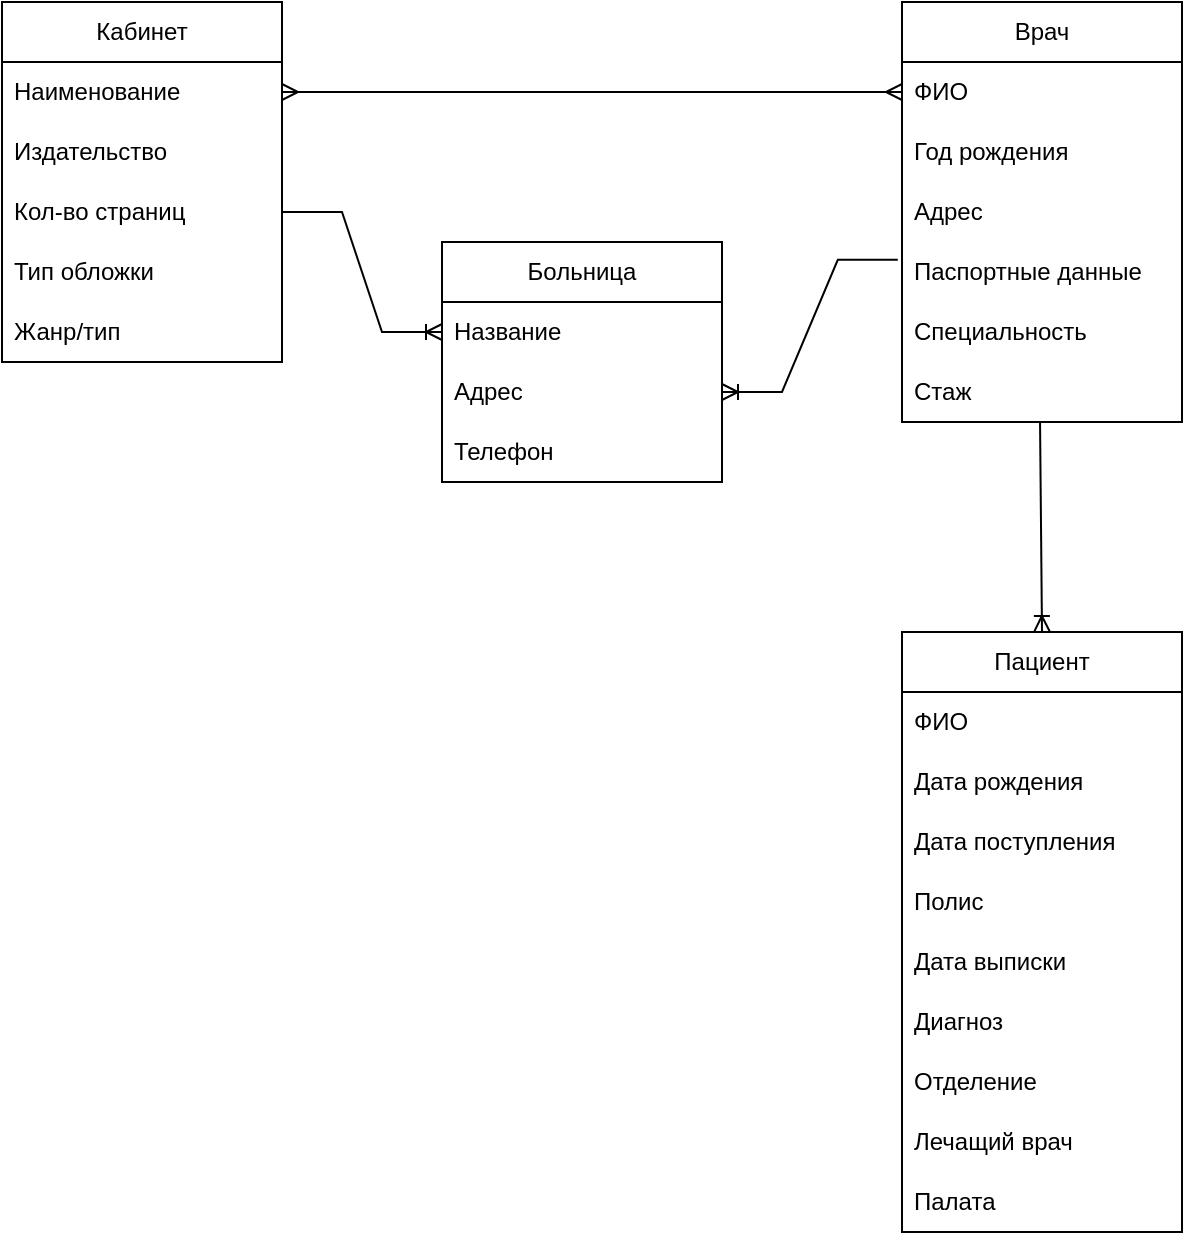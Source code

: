 <mxfile version="24.4.0" type="device">
  <diagram name="Страница — 1" id="7kIdqPs1XcDaO2PSS_tb">
    <mxGraphModel dx="1509" dy="824" grid="1" gridSize="10" guides="1" tooltips="1" connect="1" arrows="1" fold="1" page="1" pageScale="1" pageWidth="827" pageHeight="1169" math="0" shadow="0">
      <root>
        <mxCell id="0" />
        <mxCell id="1" parent="0" />
        <mxCell id="WGAlh1RUvDZKrFWjsx3Y-1" value="Пациент" style="swimlane;fontStyle=0;childLayout=stackLayout;horizontal=1;startSize=30;horizontalStack=0;resizeParent=1;resizeParentMax=0;resizeLast=0;collapsible=1;marginBottom=0;whiteSpace=wrap;html=1;" vertex="1" parent="1">
          <mxGeometry x="550" y="690" width="140" height="300" as="geometry" />
        </mxCell>
        <mxCell id="WGAlh1RUvDZKrFWjsx3Y-3" value="ФИО" style="text;strokeColor=none;fillColor=none;align=left;verticalAlign=middle;spacingLeft=4;spacingRight=4;overflow=hidden;points=[[0,0.5],[1,0.5]];portConstraint=eastwest;rotatable=0;whiteSpace=wrap;html=1;" vertex="1" parent="WGAlh1RUvDZKrFWjsx3Y-1">
          <mxGeometry y="30" width="140" height="30" as="geometry" />
        </mxCell>
        <mxCell id="WGAlh1RUvDZKrFWjsx3Y-45" value="Дата рождения" style="text;strokeColor=none;fillColor=none;align=left;verticalAlign=middle;spacingLeft=4;spacingRight=4;overflow=hidden;points=[[0,0.5],[1,0.5]];portConstraint=eastwest;rotatable=0;whiteSpace=wrap;html=1;" vertex="1" parent="WGAlh1RUvDZKrFWjsx3Y-1">
          <mxGeometry y="60" width="140" height="30" as="geometry" />
        </mxCell>
        <mxCell id="WGAlh1RUvDZKrFWjsx3Y-66" value="Дата поступления" style="text;strokeColor=none;fillColor=none;align=left;verticalAlign=middle;spacingLeft=4;spacingRight=4;overflow=hidden;points=[[0,0.5],[1,0.5]];portConstraint=eastwest;rotatable=0;whiteSpace=wrap;html=1;" vertex="1" parent="WGAlh1RUvDZKrFWjsx3Y-1">
          <mxGeometry y="90" width="140" height="30" as="geometry" />
        </mxCell>
        <mxCell id="WGAlh1RUvDZKrFWjsx3Y-65" value="Полис" style="text;strokeColor=none;fillColor=none;align=left;verticalAlign=middle;spacingLeft=4;spacingRight=4;overflow=hidden;points=[[0,0.5],[1,0.5]];portConstraint=eastwest;rotatable=0;whiteSpace=wrap;html=1;" vertex="1" parent="WGAlh1RUvDZKrFWjsx3Y-1">
          <mxGeometry y="120" width="140" height="30" as="geometry" />
        </mxCell>
        <mxCell id="WGAlh1RUvDZKrFWjsx3Y-67" value="Дата выписки" style="text;strokeColor=none;fillColor=none;align=left;verticalAlign=middle;spacingLeft=4;spacingRight=4;overflow=hidden;points=[[0,0.5],[1,0.5]];portConstraint=eastwest;rotatable=0;whiteSpace=wrap;html=1;" vertex="1" parent="WGAlh1RUvDZKrFWjsx3Y-1">
          <mxGeometry y="150" width="140" height="30" as="geometry" />
        </mxCell>
        <mxCell id="WGAlh1RUvDZKrFWjsx3Y-68" value="Диагноз" style="text;strokeColor=none;fillColor=none;align=left;verticalAlign=middle;spacingLeft=4;spacingRight=4;overflow=hidden;points=[[0,0.5],[1,0.5]];portConstraint=eastwest;rotatable=0;whiteSpace=wrap;html=1;" vertex="1" parent="WGAlh1RUvDZKrFWjsx3Y-1">
          <mxGeometry y="180" width="140" height="30" as="geometry" />
        </mxCell>
        <mxCell id="WGAlh1RUvDZKrFWjsx3Y-70" value="Отделение" style="text;strokeColor=none;fillColor=none;align=left;verticalAlign=middle;spacingLeft=4;spacingRight=4;overflow=hidden;points=[[0,0.5],[1,0.5]];portConstraint=eastwest;rotatable=0;whiteSpace=wrap;html=1;" vertex="1" parent="WGAlh1RUvDZKrFWjsx3Y-1">
          <mxGeometry y="210" width="140" height="30" as="geometry" />
        </mxCell>
        <mxCell id="WGAlh1RUvDZKrFWjsx3Y-69" value="Лечащий врач" style="text;strokeColor=none;fillColor=none;align=left;verticalAlign=middle;spacingLeft=4;spacingRight=4;overflow=hidden;points=[[0,0.5],[1,0.5]];portConstraint=eastwest;rotatable=0;whiteSpace=wrap;html=1;" vertex="1" parent="WGAlh1RUvDZKrFWjsx3Y-1">
          <mxGeometry y="240" width="140" height="30" as="geometry" />
        </mxCell>
        <mxCell id="WGAlh1RUvDZKrFWjsx3Y-71" value="Палата" style="text;strokeColor=none;fillColor=none;align=left;verticalAlign=middle;spacingLeft=4;spacingRight=4;overflow=hidden;points=[[0,0.5],[1,0.5]];portConstraint=eastwest;rotatable=0;whiteSpace=wrap;html=1;" vertex="1" parent="WGAlh1RUvDZKrFWjsx3Y-1">
          <mxGeometry y="270" width="140" height="30" as="geometry" />
        </mxCell>
        <mxCell id="WGAlh1RUvDZKrFWjsx3Y-8" value="Врач" style="swimlane;fontStyle=0;childLayout=stackLayout;horizontal=1;startSize=30;horizontalStack=0;resizeParent=1;resizeParentMax=0;resizeLast=0;collapsible=1;marginBottom=0;whiteSpace=wrap;html=1;" vertex="1" parent="1">
          <mxGeometry x="550" y="375" width="140" height="210" as="geometry" />
        </mxCell>
        <mxCell id="WGAlh1RUvDZKrFWjsx3Y-9" value="ФИО" style="text;strokeColor=none;fillColor=none;align=left;verticalAlign=middle;spacingLeft=4;spacingRight=4;overflow=hidden;points=[[0,0.5],[1,0.5]];portConstraint=eastwest;rotatable=0;whiteSpace=wrap;html=1;" vertex="1" parent="WGAlh1RUvDZKrFWjsx3Y-8">
          <mxGeometry y="30" width="140" height="30" as="geometry" />
        </mxCell>
        <mxCell id="WGAlh1RUvDZKrFWjsx3Y-10" value="Год рождения" style="text;strokeColor=none;fillColor=none;align=left;verticalAlign=middle;spacingLeft=4;spacingRight=4;overflow=hidden;points=[[0,0.5],[1,0.5]];portConstraint=eastwest;rotatable=0;whiteSpace=wrap;html=1;" vertex="1" parent="WGAlh1RUvDZKrFWjsx3Y-8">
          <mxGeometry y="60" width="140" height="30" as="geometry" />
        </mxCell>
        <mxCell id="WGAlh1RUvDZKrFWjsx3Y-62" value="Адрес" style="text;strokeColor=none;fillColor=none;align=left;verticalAlign=middle;spacingLeft=4;spacingRight=4;overflow=hidden;points=[[0,0.5],[1,0.5]];portConstraint=eastwest;rotatable=0;whiteSpace=wrap;html=1;" vertex="1" parent="WGAlh1RUvDZKrFWjsx3Y-8">
          <mxGeometry y="90" width="140" height="30" as="geometry" />
        </mxCell>
        <mxCell id="WGAlh1RUvDZKrFWjsx3Y-53" value="Паспортные данные" style="text;strokeColor=none;fillColor=none;align=left;verticalAlign=middle;spacingLeft=4;spacingRight=4;overflow=hidden;points=[[0,0.5],[1,0.5]];portConstraint=eastwest;rotatable=0;whiteSpace=wrap;html=1;" vertex="1" parent="WGAlh1RUvDZKrFWjsx3Y-8">
          <mxGeometry y="120" width="140" height="30" as="geometry" />
        </mxCell>
        <mxCell id="WGAlh1RUvDZKrFWjsx3Y-63" value="Специальность" style="text;strokeColor=none;fillColor=none;align=left;verticalAlign=middle;spacingLeft=4;spacingRight=4;overflow=hidden;points=[[0,0.5],[1,0.5]];portConstraint=eastwest;rotatable=0;whiteSpace=wrap;html=1;" vertex="1" parent="WGAlh1RUvDZKrFWjsx3Y-8">
          <mxGeometry y="150" width="140" height="30" as="geometry" />
        </mxCell>
        <mxCell id="WGAlh1RUvDZKrFWjsx3Y-64" value="Стаж" style="text;strokeColor=none;fillColor=none;align=left;verticalAlign=middle;spacingLeft=4;spacingRight=4;overflow=hidden;points=[[0,0.5],[1,0.5]];portConstraint=eastwest;rotatable=0;whiteSpace=wrap;html=1;" vertex="1" parent="WGAlh1RUvDZKrFWjsx3Y-8">
          <mxGeometry y="180" width="140" height="30" as="geometry" />
        </mxCell>
        <mxCell id="WGAlh1RUvDZKrFWjsx3Y-19" value="Больница" style="swimlane;fontStyle=0;childLayout=stackLayout;horizontal=1;startSize=30;horizontalStack=0;resizeParent=1;resizeParentMax=0;resizeLast=0;collapsible=1;marginBottom=0;whiteSpace=wrap;html=1;" vertex="1" parent="1">
          <mxGeometry x="320" y="495" width="140" height="120" as="geometry" />
        </mxCell>
        <mxCell id="WGAlh1RUvDZKrFWjsx3Y-20" value="Название" style="text;strokeColor=none;fillColor=none;align=left;verticalAlign=middle;spacingLeft=4;spacingRight=4;overflow=hidden;points=[[0,0.5],[1,0.5]];portConstraint=eastwest;rotatable=0;whiteSpace=wrap;html=1;" vertex="1" parent="WGAlh1RUvDZKrFWjsx3Y-19">
          <mxGeometry y="30" width="140" height="30" as="geometry" />
        </mxCell>
        <mxCell id="WGAlh1RUvDZKrFWjsx3Y-21" value="Адрес" style="text;strokeColor=none;fillColor=none;align=left;verticalAlign=middle;spacingLeft=4;spacingRight=4;overflow=hidden;points=[[0,0.5],[1,0.5]];portConstraint=eastwest;rotatable=0;whiteSpace=wrap;html=1;" vertex="1" parent="WGAlh1RUvDZKrFWjsx3Y-19">
          <mxGeometry y="60" width="140" height="30" as="geometry" />
        </mxCell>
        <mxCell id="WGAlh1RUvDZKrFWjsx3Y-48" value="Телефон" style="text;strokeColor=none;fillColor=none;align=left;verticalAlign=middle;spacingLeft=4;spacingRight=4;overflow=hidden;points=[[0,0.5],[1,0.5]];portConstraint=eastwest;rotatable=0;whiteSpace=wrap;html=1;" vertex="1" parent="WGAlh1RUvDZKrFWjsx3Y-19">
          <mxGeometry y="90" width="140" height="30" as="geometry" />
        </mxCell>
        <mxCell id="WGAlh1RUvDZKrFWjsx3Y-26" value="Кабинет" style="swimlane;fontStyle=0;childLayout=stackLayout;horizontal=1;startSize=30;horizontalStack=0;resizeParent=1;resizeParentMax=0;resizeLast=0;collapsible=1;marginBottom=0;whiteSpace=wrap;html=1;" vertex="1" parent="1">
          <mxGeometry x="100" y="375" width="140" height="180" as="geometry" />
        </mxCell>
        <mxCell id="WGAlh1RUvDZKrFWjsx3Y-27" value="Наименование" style="text;strokeColor=none;fillColor=none;align=left;verticalAlign=middle;spacingLeft=4;spacingRight=4;overflow=hidden;points=[[0,0.5],[1,0.5]];portConstraint=eastwest;rotatable=0;whiteSpace=wrap;html=1;" vertex="1" parent="WGAlh1RUvDZKrFWjsx3Y-26">
          <mxGeometry y="30" width="140" height="30" as="geometry" />
        </mxCell>
        <mxCell id="WGAlh1RUvDZKrFWjsx3Y-28" value="Издательство" style="text;strokeColor=none;fillColor=none;align=left;verticalAlign=middle;spacingLeft=4;spacingRight=4;overflow=hidden;points=[[0,0.5],[1,0.5]];portConstraint=eastwest;rotatable=0;whiteSpace=wrap;html=1;" vertex="1" parent="WGAlh1RUvDZKrFWjsx3Y-26">
          <mxGeometry y="60" width="140" height="30" as="geometry" />
        </mxCell>
        <mxCell id="WGAlh1RUvDZKrFWjsx3Y-46" value="Кол-во страниц" style="text;strokeColor=none;fillColor=none;align=left;verticalAlign=middle;spacingLeft=4;spacingRight=4;overflow=hidden;points=[[0,0.5],[1,0.5]];portConstraint=eastwest;rotatable=0;whiteSpace=wrap;html=1;" vertex="1" parent="WGAlh1RUvDZKrFWjsx3Y-26">
          <mxGeometry y="90" width="140" height="30" as="geometry" />
        </mxCell>
        <mxCell id="WGAlh1RUvDZKrFWjsx3Y-58" value="Тип обложки" style="text;strokeColor=none;fillColor=none;align=left;verticalAlign=middle;spacingLeft=4;spacingRight=4;overflow=hidden;points=[[0,0.5],[1,0.5]];portConstraint=eastwest;rotatable=0;whiteSpace=wrap;html=1;" vertex="1" parent="WGAlh1RUvDZKrFWjsx3Y-26">
          <mxGeometry y="120" width="140" height="30" as="geometry" />
        </mxCell>
        <mxCell id="WGAlh1RUvDZKrFWjsx3Y-47" value="Жанр/тип" style="text;strokeColor=none;fillColor=none;align=left;verticalAlign=middle;spacingLeft=4;spacingRight=4;overflow=hidden;points=[[0,0.5],[1,0.5]];portConstraint=eastwest;rotatable=0;whiteSpace=wrap;html=1;" vertex="1" parent="WGAlh1RUvDZKrFWjsx3Y-26">
          <mxGeometry y="150" width="140" height="30" as="geometry" />
        </mxCell>
        <mxCell id="WGAlh1RUvDZKrFWjsx3Y-32" value="" style="edgeStyle=entityRelationEdgeStyle;fontSize=12;html=1;endArrow=ERoneToMany;rounded=0;exitX=-0.015;exitY=0.296;exitDx=0;exitDy=0;exitPerimeter=0;" edge="1" parent="1" source="WGAlh1RUvDZKrFWjsx3Y-53" target="WGAlh1RUvDZKrFWjsx3Y-21">
          <mxGeometry width="100" height="100" relative="1" as="geometry">
            <mxPoint x="364" y="730" as="sourcePoint" />
            <mxPoint x="464" y="630" as="targetPoint" />
          </mxGeometry>
        </mxCell>
        <mxCell id="WGAlh1RUvDZKrFWjsx3Y-34" value="" style="edgeStyle=entityRelationEdgeStyle;fontSize=12;html=1;endArrow=ERoneToMany;rounded=0;exitX=1;exitY=0.5;exitDx=0;exitDy=0;entryX=0;entryY=0.5;entryDx=0;entryDy=0;" edge="1" parent="1" source="WGAlh1RUvDZKrFWjsx3Y-46" target="WGAlh1RUvDZKrFWjsx3Y-20">
          <mxGeometry width="100" height="100" relative="1" as="geometry">
            <mxPoint x="550" y="460" as="sourcePoint" />
            <mxPoint x="650" y="360" as="targetPoint" />
          </mxGeometry>
        </mxCell>
        <mxCell id="WGAlh1RUvDZKrFWjsx3Y-72" value="" style="fontSize=12;html=1;endArrow=ERoneToMany;rounded=0;entryX=0.5;entryY=0;entryDx=0;entryDy=0;exitX=0.493;exitY=1.003;exitDx=0;exitDy=0;exitPerimeter=0;" edge="1" parent="1" source="WGAlh1RUvDZKrFWjsx3Y-64" target="WGAlh1RUvDZKrFWjsx3Y-1">
          <mxGeometry width="100" height="100" relative="1" as="geometry">
            <mxPoint x="620" y="590" as="sourcePoint" />
            <mxPoint x="390" y="730" as="targetPoint" />
          </mxGeometry>
        </mxCell>
        <mxCell id="WGAlh1RUvDZKrFWjsx3Y-73" value="" style="fontSize=12;html=1;endArrow=ERmany;startArrow=ERmany;rounded=0;exitX=1;exitY=0.5;exitDx=0;exitDy=0;entryX=0;entryY=0.5;entryDx=0;entryDy=0;" edge="1" parent="1" source="WGAlh1RUvDZKrFWjsx3Y-27" target="WGAlh1RUvDZKrFWjsx3Y-9">
          <mxGeometry width="100" height="100" relative="1" as="geometry">
            <mxPoint x="300" y="450" as="sourcePoint" />
            <mxPoint x="400" y="350" as="targetPoint" />
          </mxGeometry>
        </mxCell>
      </root>
    </mxGraphModel>
  </diagram>
</mxfile>
